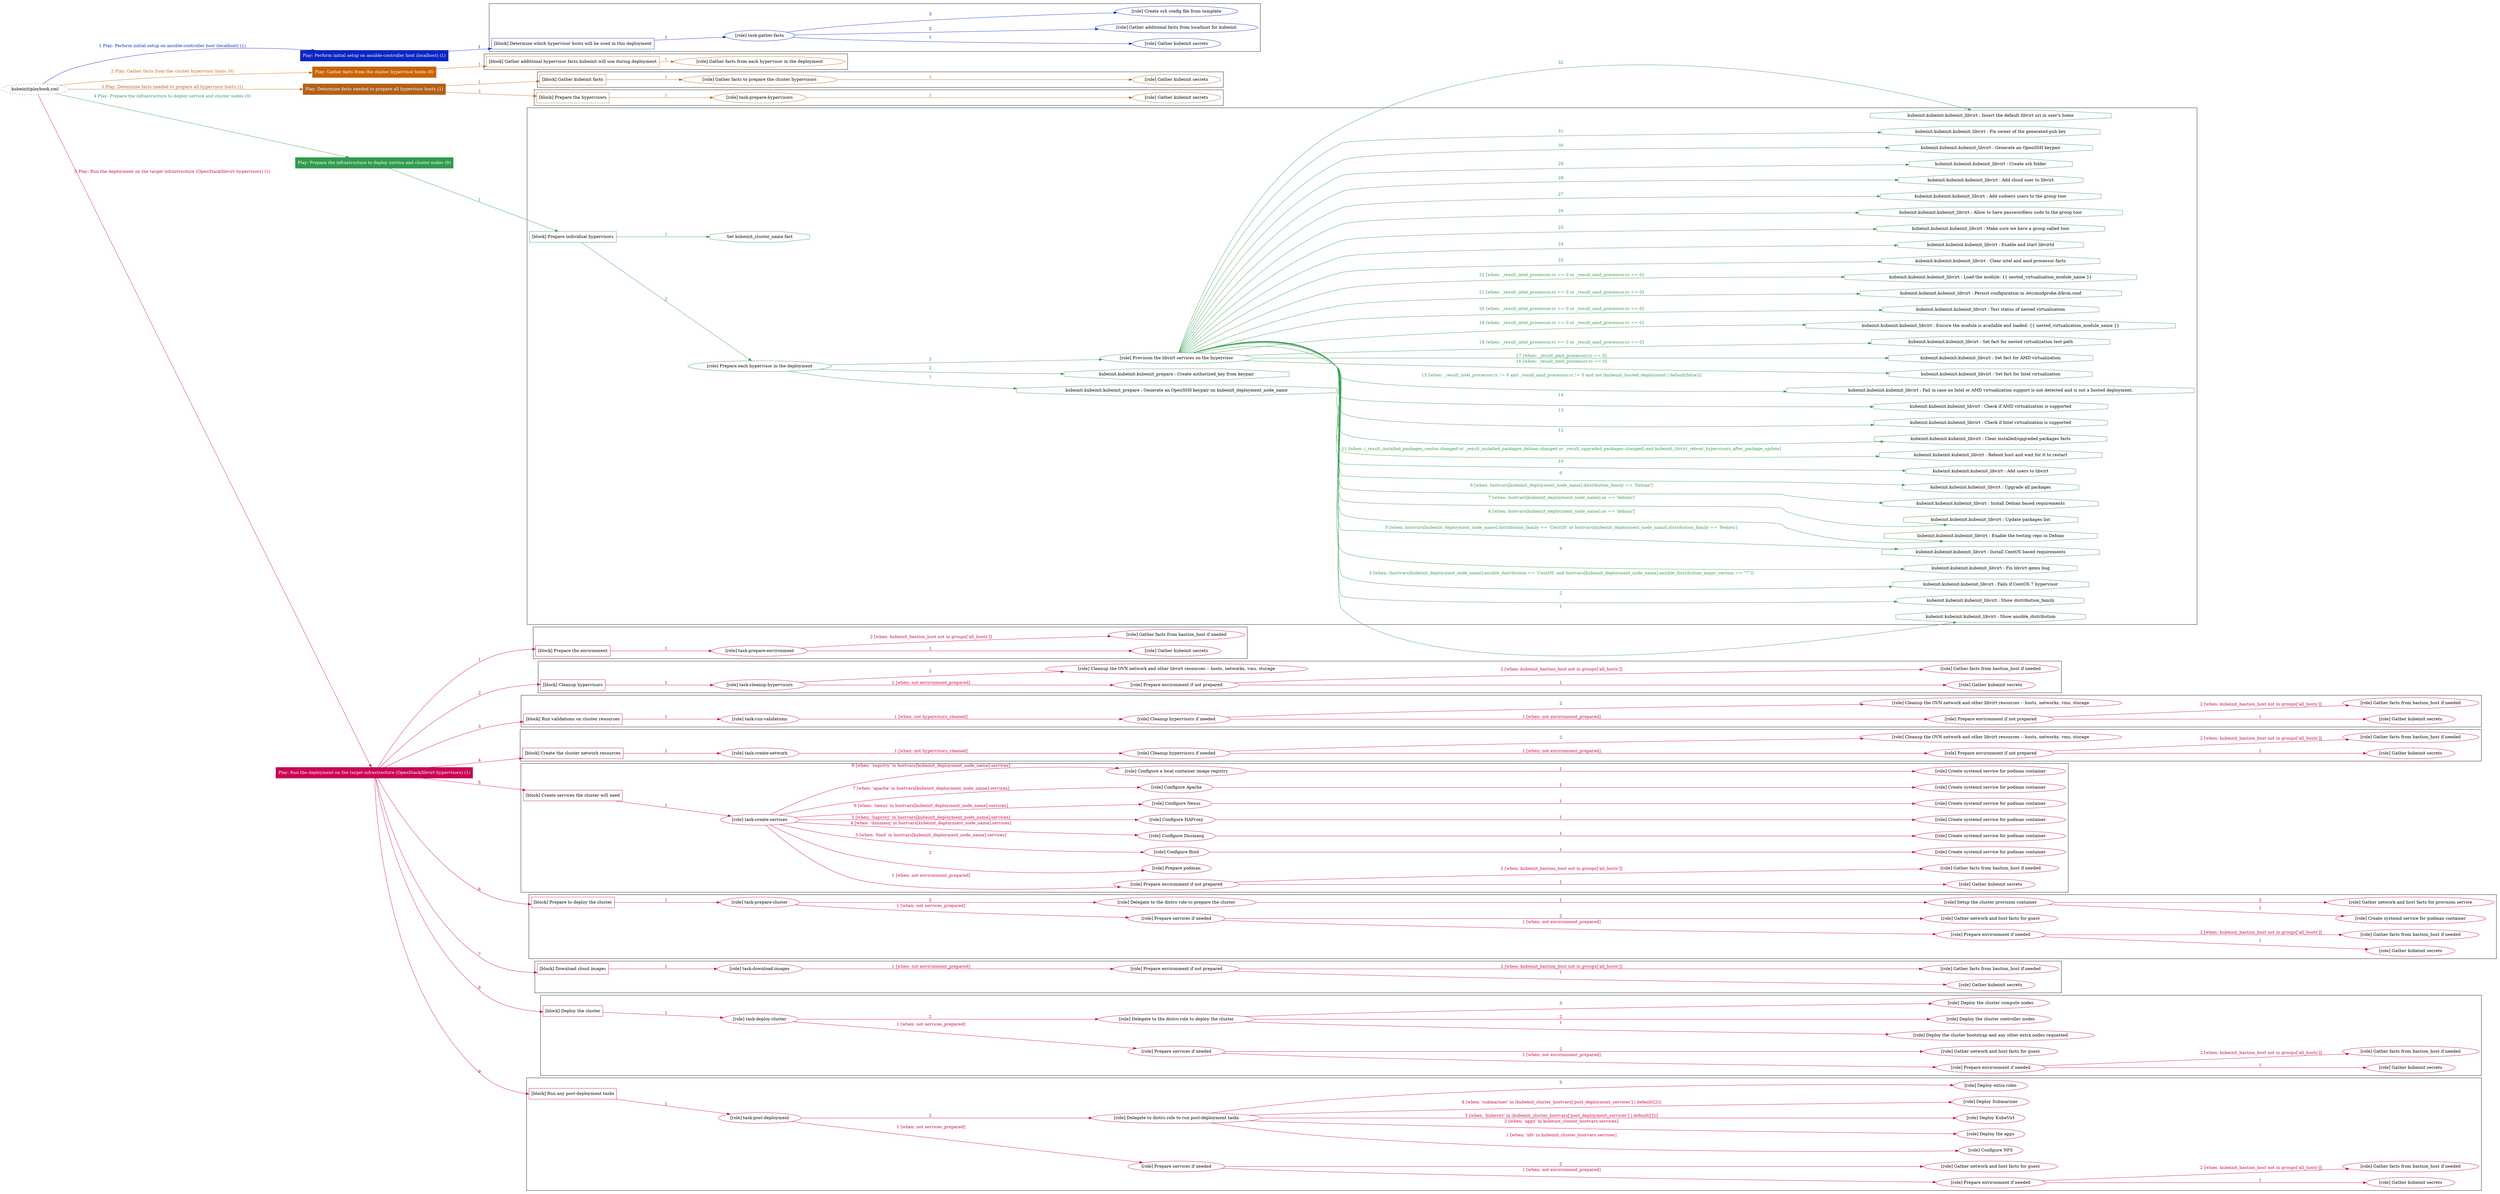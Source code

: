 digraph {
	graph [concentrate=true ordering=in rankdir=LR ratio=fill]
	edge [esep=5 sep=10]
	"kubeinit/playbook.yml" [URL="/home/runner/work/kubeinit/kubeinit/kubeinit/playbook.yml" id=playbook_a1cbc0ff style=dotted]
	"kubeinit/playbook.yml" -> play_d1a1fb1f [label="1 Play: Perform initial setup on ansible-controller host (localhost) (1)" color="#0925c3" fontcolor="#0925c3" id=edge_play_d1a1fb1f labeltooltip="1 Play: Perform initial setup on ansible-controller host (localhost) (1)" tooltip="1 Play: Perform initial setup on ansible-controller host (localhost) (1)"]
	subgraph "Play: Perform initial setup on ansible-controller host (localhost) (1)" {
		play_d1a1fb1f [label="Play: Perform initial setup on ansible-controller host (localhost) (1)" URL="/home/runner/work/kubeinit/kubeinit/kubeinit/playbook.yml" color="#0925c3" fontcolor="#ffffff" id=play_d1a1fb1f shape=box style=filled tooltip=localhost]
		play_d1a1fb1f -> block_d81973fe [label=1 color="#0925c3" fontcolor="#0925c3" id=edge_block_d81973fe labeltooltip=1 tooltip=1]
		subgraph cluster_block_d81973fe {
			block_d81973fe [label="[block] Determine which hypervisor hosts will be used in this deployment" URL="/home/runner/work/kubeinit/kubeinit/kubeinit/playbook.yml" color="#0925c3" id=block_d81973fe labeltooltip="Determine which hypervisor hosts will be used in this deployment" shape=box tooltip="Determine which hypervisor hosts will be used in this deployment"]
			block_d81973fe -> role_27b23b0a [label="1 " color="#0925c3" fontcolor="#0925c3" id=edge_role_27b23b0a labeltooltip="1 " tooltip="1 "]
			subgraph "task-gather-facts" {
				role_27b23b0a [label="[role] task-gather-facts" URL="/home/runner/work/kubeinit/kubeinit/kubeinit/playbook.yml" color="#0925c3" id=role_27b23b0a tooltip="task-gather-facts"]
				role_27b23b0a -> role_6f50106c [label="1 " color="#0925c3" fontcolor="#0925c3" id=edge_role_6f50106c labeltooltip="1 " tooltip="1 "]
				subgraph "Gather kubeinit secrets" {
					role_6f50106c [label="[role] Gather kubeinit secrets" URL="/home/runner/.ansible/collections/ansible_collections/kubeinit/kubeinit/roles/kubeinit_prepare/tasks/build_hypervisors_group.yml" color="#0925c3" id=role_6f50106c tooltip="Gather kubeinit secrets"]
				}
				role_27b23b0a -> role_5a0899cf [label="2 " color="#0925c3" fontcolor="#0925c3" id=edge_role_5a0899cf labeltooltip="2 " tooltip="2 "]
				subgraph "Gather additional facts from localhost for kubeinit" {
					role_5a0899cf [label="[role] Gather additional facts from localhost for kubeinit" URL="/home/runner/.ansible/collections/ansible_collections/kubeinit/kubeinit/roles/kubeinit_prepare/tasks/build_hypervisors_group.yml" color="#0925c3" id=role_5a0899cf tooltip="Gather additional facts from localhost for kubeinit"]
				}
				role_27b23b0a -> role_3761b1af [label="3 " color="#0925c3" fontcolor="#0925c3" id=edge_role_3761b1af labeltooltip="3 " tooltip="3 "]
				subgraph "Create ssh config file from template" {
					role_3761b1af [label="[role] Create ssh config file from template" URL="/home/runner/.ansible/collections/ansible_collections/kubeinit/kubeinit/roles/kubeinit_prepare/tasks/build_hypervisors_group.yml" color="#0925c3" id=role_3761b1af tooltip="Create ssh config file from template"]
				}
			}
		}
	}
	"kubeinit/playbook.yml" -> play_b384288a [label="2 Play: Gather facts from the cluster hypervisor hosts (0)" color="#c86404" fontcolor="#c86404" id=edge_play_b384288a labeltooltip="2 Play: Gather facts from the cluster hypervisor hosts (0)" tooltip="2 Play: Gather facts from the cluster hypervisor hosts (0)"]
	subgraph "Play: Gather facts from the cluster hypervisor hosts (0)" {
		play_b384288a [label="Play: Gather facts from the cluster hypervisor hosts (0)" URL="/home/runner/work/kubeinit/kubeinit/kubeinit/playbook.yml" color="#c86404" fontcolor="#ffffff" id=play_b384288a shape=box style=filled tooltip="Play: Gather facts from the cluster hypervisor hosts (0)"]
		play_b384288a -> block_5595e93e [label=1 color="#c86404" fontcolor="#c86404" id=edge_block_5595e93e labeltooltip=1 tooltip=1]
		subgraph cluster_block_5595e93e {
			block_5595e93e [label="[block] Gather additional hypervisor facts kubeinit will use during deployment" URL="/home/runner/work/kubeinit/kubeinit/kubeinit/playbook.yml" color="#c86404" id=block_5595e93e labeltooltip="Gather additional hypervisor facts kubeinit will use during deployment" shape=box tooltip="Gather additional hypervisor facts kubeinit will use during deployment"]
			block_5595e93e -> role_18bace70 [label="1 " color="#c86404" fontcolor="#c86404" id=edge_role_18bace70 labeltooltip="1 " tooltip="1 "]
			subgraph "Gather facts from each hypervisor in the deployment" {
				role_18bace70 [label="[role] Gather facts from each hypervisor in the deployment" URL="/home/runner/work/kubeinit/kubeinit/kubeinit/playbook.yml" color="#c86404" id=role_18bace70 tooltip="Gather facts from each hypervisor in the deployment"]
			}
		}
	}
	"kubeinit/playbook.yml" -> play_8db95a0d [label="3 Play: Determine facts needed to prepare all hypervisor hosts (1)" color="#b36119" fontcolor="#b36119" id=edge_play_8db95a0d labeltooltip="3 Play: Determine facts needed to prepare all hypervisor hosts (1)" tooltip="3 Play: Determine facts needed to prepare all hypervisor hosts (1)"]
	subgraph "Play: Determine facts needed to prepare all hypervisor hosts (1)" {
		play_8db95a0d [label="Play: Determine facts needed to prepare all hypervisor hosts (1)" URL="/home/runner/work/kubeinit/kubeinit/kubeinit/playbook.yml" color="#b36119" fontcolor="#ffffff" id=play_8db95a0d shape=box style=filled tooltip=localhost]
		play_8db95a0d -> block_2c246bcf [label=1 color="#b36119" fontcolor="#b36119" id=edge_block_2c246bcf labeltooltip=1 tooltip=1]
		subgraph cluster_block_2c246bcf {
			block_2c246bcf [label="[block] Gather kubeinit facts" URL="/home/runner/work/kubeinit/kubeinit/kubeinit/playbook.yml" color="#b36119" id=block_2c246bcf labeltooltip="Gather kubeinit facts" shape=box tooltip="Gather kubeinit facts"]
			block_2c246bcf -> role_9b630938 [label="1 " color="#b36119" fontcolor="#b36119" id=edge_role_9b630938 labeltooltip="1 " tooltip="1 "]
			subgraph "Gather facts to prepare the cluster hypervisors" {
				role_9b630938 [label="[role] Gather facts to prepare the cluster hypervisors" URL="/home/runner/work/kubeinit/kubeinit/kubeinit/playbook.yml" color="#b36119" id=role_9b630938 tooltip="Gather facts to prepare the cluster hypervisors"]
				role_9b630938 -> role_06aa4602 [label="1 " color="#b36119" fontcolor="#b36119" id=edge_role_06aa4602 labeltooltip="1 " tooltip="1 "]
				subgraph "Gather kubeinit secrets" {
					role_06aa4602 [label="[role] Gather kubeinit secrets" URL="/home/runner/.ansible/collections/ansible_collections/kubeinit/kubeinit/roles/kubeinit_prepare/tasks/gather_kubeinit_facts.yml" color="#b36119" id=role_06aa4602 tooltip="Gather kubeinit secrets"]
				}
			}
		}
		play_8db95a0d -> block_3a90f127 [label=2 color="#b36119" fontcolor="#b36119" id=edge_block_3a90f127 labeltooltip=2 tooltip=2]
		subgraph cluster_block_3a90f127 {
			block_3a90f127 [label="[block] Prepare the hypervisors" URL="/home/runner/work/kubeinit/kubeinit/kubeinit/playbook.yml" color="#b36119" id=block_3a90f127 labeltooltip="Prepare the hypervisors" shape=box tooltip="Prepare the hypervisors"]
			block_3a90f127 -> role_cbca0a54 [label="1 " color="#b36119" fontcolor="#b36119" id=edge_role_cbca0a54 labeltooltip="1 " tooltip="1 "]
			subgraph "task-prepare-hypervisors" {
				role_cbca0a54 [label="[role] task-prepare-hypervisors" URL="/home/runner/work/kubeinit/kubeinit/kubeinit/playbook.yml" color="#b36119" id=role_cbca0a54 tooltip="task-prepare-hypervisors"]
				role_cbca0a54 -> role_51a31c13 [label="1 " color="#b36119" fontcolor="#b36119" id=edge_role_51a31c13 labeltooltip="1 " tooltip="1 "]
				subgraph "Gather kubeinit secrets" {
					role_51a31c13 [label="[role] Gather kubeinit secrets" URL="/home/runner/.ansible/collections/ansible_collections/kubeinit/kubeinit/roles/kubeinit_prepare/tasks/gather_kubeinit_facts.yml" color="#b36119" id=role_51a31c13 tooltip="Gather kubeinit secrets"]
				}
			}
		}
	}
	"kubeinit/playbook.yml" -> play_6234c0d4 [label="4 Play: Prepare the infrastructure to deploy service and cluster nodes (0)" color="#319b4e" fontcolor="#319b4e" id=edge_play_6234c0d4 labeltooltip="4 Play: Prepare the infrastructure to deploy service and cluster nodes (0)" tooltip="4 Play: Prepare the infrastructure to deploy service and cluster nodes (0)"]
	subgraph "Play: Prepare the infrastructure to deploy service and cluster nodes (0)" {
		play_6234c0d4 [label="Play: Prepare the infrastructure to deploy service and cluster nodes (0)" URL="/home/runner/work/kubeinit/kubeinit/kubeinit/playbook.yml" color="#319b4e" fontcolor="#ffffff" id=play_6234c0d4 shape=box style=filled tooltip="Play: Prepare the infrastructure to deploy service and cluster nodes (0)"]
		play_6234c0d4 -> block_fdc499e1 [label=1 color="#319b4e" fontcolor="#319b4e" id=edge_block_fdc499e1 labeltooltip=1 tooltip=1]
		subgraph cluster_block_fdc499e1 {
			block_fdc499e1 [label="[block] Prepare individual hypervisors" URL="/home/runner/work/kubeinit/kubeinit/kubeinit/playbook.yml" color="#319b4e" id=block_fdc499e1 labeltooltip="Prepare individual hypervisors" shape=box tooltip="Prepare individual hypervisors"]
			block_fdc499e1 -> role_bbe24414 [label="2 " color="#319b4e" fontcolor="#319b4e" id=edge_role_bbe24414 labeltooltip="2 " tooltip="2 "]
			subgraph "Prepare each hypervisor in the deployment" {
				role_bbe24414 [label="[role] Prepare each hypervisor in the deployment" URL="/home/runner/work/kubeinit/kubeinit/kubeinit/playbook.yml" color="#319b4e" id=role_bbe24414 tooltip="Prepare each hypervisor in the deployment"]
				task_0aa522fb [label="kubeinit.kubeinit.kubeinit_prepare : Generate an OpenSSH keypair on kubeinit_deployment_node_name" URL="/home/runner/.ansible/collections/ansible_collections/kubeinit/kubeinit/roles/kubeinit_prepare/tasks/prepare_hypervisor.yml" color="#319b4e" id=task_0aa522fb shape=octagon tooltip="kubeinit.kubeinit.kubeinit_prepare : Generate an OpenSSH keypair on kubeinit_deployment_node_name"]
				role_bbe24414 -> task_0aa522fb [label="1 " color="#319b4e" fontcolor="#319b4e" id=edge_task_0aa522fb labeltooltip="1 " tooltip="1 "]
				task_4a359899 [label="kubeinit.kubeinit.kubeinit_prepare : Create authorized_key from keypair" URL="/home/runner/.ansible/collections/ansible_collections/kubeinit/kubeinit/roles/kubeinit_prepare/tasks/prepare_hypervisor.yml" color="#319b4e" id=task_4a359899 shape=octagon tooltip="kubeinit.kubeinit.kubeinit_prepare : Create authorized_key from keypair"]
				role_bbe24414 -> task_4a359899 [label="2 " color="#319b4e" fontcolor="#319b4e" id=edge_task_4a359899 labeltooltip="2 " tooltip="2 "]
				role_bbe24414 -> role_5d7f2bd5 [label="3 " color="#319b4e" fontcolor="#319b4e" id=edge_role_5d7f2bd5 labeltooltip="3 " tooltip="3 "]
				subgraph "Provision the libvirt services on the hypervisor" {
					role_5d7f2bd5 [label="[role] Provision the libvirt services on the hypervisor" URL="/home/runner/.ansible/collections/ansible_collections/kubeinit/kubeinit/roles/kubeinit_prepare/tasks/prepare_hypervisor.yml" color="#319b4e" id=role_5d7f2bd5 tooltip="Provision the libvirt services on the hypervisor"]
					task_f8f0b9f1 [label="kubeinit.kubeinit.kubeinit_libvirt : Show ansible_distribution" URL="/home/runner/.ansible/collections/ansible_collections/kubeinit/kubeinit/roles/kubeinit_libvirt/tasks/main.yml" color="#319b4e" id=task_f8f0b9f1 shape=octagon tooltip="kubeinit.kubeinit.kubeinit_libvirt : Show ansible_distribution"]
					role_5d7f2bd5 -> task_f8f0b9f1 [label="1 " color="#319b4e" fontcolor="#319b4e" id=edge_task_f8f0b9f1 labeltooltip="1 " tooltip="1 "]
					task_fe86bc13 [label="kubeinit.kubeinit.kubeinit_libvirt : Show distribution_family" URL="/home/runner/.ansible/collections/ansible_collections/kubeinit/kubeinit/roles/kubeinit_libvirt/tasks/main.yml" color="#319b4e" id=task_fe86bc13 shape=octagon tooltip="kubeinit.kubeinit.kubeinit_libvirt : Show distribution_family"]
					role_5d7f2bd5 -> task_fe86bc13 [label="2 " color="#319b4e" fontcolor="#319b4e" id=edge_task_fe86bc13 labeltooltip="2 " tooltip="2 "]
					task_cad3badc [label="kubeinit.kubeinit.kubeinit_libvirt : Fails if CentOS 7 hypervisor" URL="/home/runner/.ansible/collections/ansible_collections/kubeinit/kubeinit/roles/kubeinit_libvirt/tasks/main.yml" color="#319b4e" id=task_cad3badc shape=octagon tooltip="kubeinit.kubeinit.kubeinit_libvirt : Fails if CentOS 7 hypervisor"]
					role_5d7f2bd5 -> task_cad3badc [label="3 [when: (hostvars[kubeinit_deployment_node_name].ansible_distribution == 'CentOS' and hostvars[kubeinit_deployment_node_name].ansible_distribution_major_version == \"7\")]" color="#319b4e" fontcolor="#319b4e" id=edge_task_cad3badc labeltooltip="3 [when: (hostvars[kubeinit_deployment_node_name].ansible_distribution == 'CentOS' and hostvars[kubeinit_deployment_node_name].ansible_distribution_major_version == \"7\")]" tooltip="3 [when: (hostvars[kubeinit_deployment_node_name].ansible_distribution == 'CentOS' and hostvars[kubeinit_deployment_node_name].ansible_distribution_major_version == \"7\")]"]
					task_f65c9374 [label="kubeinit.kubeinit.kubeinit_libvirt : Fix libvirt qemu bug" URL="/home/runner/.ansible/collections/ansible_collections/kubeinit/kubeinit/roles/kubeinit_libvirt/tasks/main.yml" color="#319b4e" id=task_f65c9374 shape=octagon tooltip="kubeinit.kubeinit.kubeinit_libvirt : Fix libvirt qemu bug"]
					role_5d7f2bd5 -> task_f65c9374 [label="4 " color="#319b4e" fontcolor="#319b4e" id=edge_task_f65c9374 labeltooltip="4 " tooltip="4 "]
					task_c692a33f [label="kubeinit.kubeinit.kubeinit_libvirt : Install CentOS based requirements" URL="/home/runner/.ansible/collections/ansible_collections/kubeinit/kubeinit/roles/kubeinit_libvirt/tasks/main.yml" color="#319b4e" id=task_c692a33f shape=octagon tooltip="kubeinit.kubeinit.kubeinit_libvirt : Install CentOS based requirements"]
					role_5d7f2bd5 -> task_c692a33f [label="5 [when: hostvars[kubeinit_deployment_node_name].distribution_family == 'CentOS' or hostvars[kubeinit_deployment_node_name].distribution_family == 'Fedora']" color="#319b4e" fontcolor="#319b4e" id=edge_task_c692a33f labeltooltip="5 [when: hostvars[kubeinit_deployment_node_name].distribution_family == 'CentOS' or hostvars[kubeinit_deployment_node_name].distribution_family == 'Fedora']" tooltip="5 [when: hostvars[kubeinit_deployment_node_name].distribution_family == 'CentOS' or hostvars[kubeinit_deployment_node_name].distribution_family == 'Fedora']"]
					task_1473a3f6 [label="kubeinit.kubeinit.kubeinit_libvirt : Enable the testing repo in Debian" URL="/home/runner/.ansible/collections/ansible_collections/kubeinit/kubeinit/roles/kubeinit_libvirt/tasks/main.yml" color="#319b4e" id=task_1473a3f6 shape=octagon tooltip="kubeinit.kubeinit.kubeinit_libvirt : Enable the testing repo in Debian"]
					role_5d7f2bd5 -> task_1473a3f6 [label="6 [when: hostvars[kubeinit_deployment_node_name].os == 'debian']" color="#319b4e" fontcolor="#319b4e" id=edge_task_1473a3f6 labeltooltip="6 [when: hostvars[kubeinit_deployment_node_name].os == 'debian']" tooltip="6 [when: hostvars[kubeinit_deployment_node_name].os == 'debian']"]
					task_db949e88 [label="kubeinit.kubeinit.kubeinit_libvirt : Update packages list" URL="/home/runner/.ansible/collections/ansible_collections/kubeinit/kubeinit/roles/kubeinit_libvirt/tasks/main.yml" color="#319b4e" id=task_db949e88 shape=octagon tooltip="kubeinit.kubeinit.kubeinit_libvirt : Update packages list"]
					role_5d7f2bd5 -> task_db949e88 [label="7 [when: hostvars[kubeinit_deployment_node_name].os == 'debian']" color="#319b4e" fontcolor="#319b4e" id=edge_task_db949e88 labeltooltip="7 [when: hostvars[kubeinit_deployment_node_name].os == 'debian']" tooltip="7 [when: hostvars[kubeinit_deployment_node_name].os == 'debian']"]
					task_cb47ff97 [label="kubeinit.kubeinit.kubeinit_libvirt : Install Debian based requirements" URL="/home/runner/.ansible/collections/ansible_collections/kubeinit/kubeinit/roles/kubeinit_libvirt/tasks/main.yml" color="#319b4e" id=task_cb47ff97 shape=octagon tooltip="kubeinit.kubeinit.kubeinit_libvirt : Install Debian based requirements"]
					role_5d7f2bd5 -> task_cb47ff97 [label="8 [when: hostvars[kubeinit_deployment_node_name].distribution_family == 'Debian']" color="#319b4e" fontcolor="#319b4e" id=edge_task_cb47ff97 labeltooltip="8 [when: hostvars[kubeinit_deployment_node_name].distribution_family == 'Debian']" tooltip="8 [when: hostvars[kubeinit_deployment_node_name].distribution_family == 'Debian']"]
					task_9938dddf [label="kubeinit.kubeinit.kubeinit_libvirt : Upgrade all packages" URL="/home/runner/.ansible/collections/ansible_collections/kubeinit/kubeinit/roles/kubeinit_libvirt/tasks/main.yml" color="#319b4e" id=task_9938dddf shape=octagon tooltip="kubeinit.kubeinit.kubeinit_libvirt : Upgrade all packages"]
					role_5d7f2bd5 -> task_9938dddf [label="9 " color="#319b4e" fontcolor="#319b4e" id=edge_task_9938dddf labeltooltip="9 " tooltip="9 "]
					task_080d4882 [label="kubeinit.kubeinit.kubeinit_libvirt : Add users to libvirt" URL="/home/runner/.ansible/collections/ansible_collections/kubeinit/kubeinit/roles/kubeinit_libvirt/tasks/main.yml" color="#319b4e" id=task_080d4882 shape=octagon tooltip="kubeinit.kubeinit.kubeinit_libvirt : Add users to libvirt"]
					role_5d7f2bd5 -> task_080d4882 [label="10 " color="#319b4e" fontcolor="#319b4e" id=edge_task_080d4882 labeltooltip="10 " tooltip="10 "]
					task_e23df350 [label="kubeinit.kubeinit.kubeinit_libvirt : Reboot host and wait for it to restart" URL="/home/runner/.ansible/collections/ansible_collections/kubeinit/kubeinit/roles/kubeinit_libvirt/tasks/main.yml" color="#319b4e" id=task_e23df350 shape=octagon tooltip="kubeinit.kubeinit.kubeinit_libvirt : Reboot host and wait for it to restart"]
					role_5d7f2bd5 -> task_e23df350 [label="11 [when: (_result_installed_packages_centos.changed or _result_installed_packages_debian.changed or _result_upgraded_packages.changed) and kubeinit_libvirt_reboot_hypervisors_after_package_update]" color="#319b4e" fontcolor="#319b4e" id=edge_task_e23df350 labeltooltip="11 [when: (_result_installed_packages_centos.changed or _result_installed_packages_debian.changed or _result_upgraded_packages.changed) and kubeinit_libvirt_reboot_hypervisors_after_package_update]" tooltip="11 [when: (_result_installed_packages_centos.changed or _result_installed_packages_debian.changed or _result_upgraded_packages.changed) and kubeinit_libvirt_reboot_hypervisors_after_package_update]"]
					task_9a375ea3 [label="kubeinit.kubeinit.kubeinit_libvirt : Clear installed/upgraded packages facts" URL="/home/runner/.ansible/collections/ansible_collections/kubeinit/kubeinit/roles/kubeinit_libvirt/tasks/main.yml" color="#319b4e" id=task_9a375ea3 shape=octagon tooltip="kubeinit.kubeinit.kubeinit_libvirt : Clear installed/upgraded packages facts"]
					role_5d7f2bd5 -> task_9a375ea3 [label="12 " color="#319b4e" fontcolor="#319b4e" id=edge_task_9a375ea3 labeltooltip="12 " tooltip="12 "]
					task_75b753d4 [label="kubeinit.kubeinit.kubeinit_libvirt : Check if Intel virtualization is supported" URL="/home/runner/.ansible/collections/ansible_collections/kubeinit/kubeinit/roles/kubeinit_libvirt/tasks/main.yml" color="#319b4e" id=task_75b753d4 shape=octagon tooltip="kubeinit.kubeinit.kubeinit_libvirt : Check if Intel virtualization is supported"]
					role_5d7f2bd5 -> task_75b753d4 [label="13 " color="#319b4e" fontcolor="#319b4e" id=edge_task_75b753d4 labeltooltip="13 " tooltip="13 "]
					task_e02efe15 [label="kubeinit.kubeinit.kubeinit_libvirt : Check if AMD virtualization is supported" URL="/home/runner/.ansible/collections/ansible_collections/kubeinit/kubeinit/roles/kubeinit_libvirt/tasks/main.yml" color="#319b4e" id=task_e02efe15 shape=octagon tooltip="kubeinit.kubeinit.kubeinit_libvirt : Check if AMD virtualization is supported"]
					role_5d7f2bd5 -> task_e02efe15 [label="14 " color="#319b4e" fontcolor="#319b4e" id=edge_task_e02efe15 labeltooltip="14 " tooltip="14 "]
					task_f0ca7a56 [label="kubeinit.kubeinit.kubeinit_libvirt : Fail in case no Intel or AMD virtualization support is not detected and is not a hosted deployment." URL="/home/runner/.ansible/collections/ansible_collections/kubeinit/kubeinit/roles/kubeinit_libvirt/tasks/main.yml" color="#319b4e" id=task_f0ca7a56 shape=octagon tooltip="kubeinit.kubeinit.kubeinit_libvirt : Fail in case no Intel or AMD virtualization support is not detected and is not a hosted deployment."]
					role_5d7f2bd5 -> task_f0ca7a56 [label="15 [when: _result_intel_processor.rc != 0 and _result_amd_processor.rc != 0 and not (kubeinit_hosted_deployment | default(false))]" color="#319b4e" fontcolor="#319b4e" id=edge_task_f0ca7a56 labeltooltip="15 [when: _result_intel_processor.rc != 0 and _result_amd_processor.rc != 0 and not (kubeinit_hosted_deployment | default(false))]" tooltip="15 [when: _result_intel_processor.rc != 0 and _result_amd_processor.rc != 0 and not (kubeinit_hosted_deployment | default(false))]"]
					task_ef62197c [label="kubeinit.kubeinit.kubeinit_libvirt : Set fact for Intel virtualization" URL="/home/runner/.ansible/collections/ansible_collections/kubeinit/kubeinit/roles/kubeinit_libvirt/tasks/main.yml" color="#319b4e" id=task_ef62197c shape=octagon tooltip="kubeinit.kubeinit.kubeinit_libvirt : Set fact for Intel virtualization"]
					role_5d7f2bd5 -> task_ef62197c [label="16 [when: _result_intel_processor.rc == 0]" color="#319b4e" fontcolor="#319b4e" id=edge_task_ef62197c labeltooltip="16 [when: _result_intel_processor.rc == 0]" tooltip="16 [when: _result_intel_processor.rc == 0]"]
					task_fdccc49c [label="kubeinit.kubeinit.kubeinit_libvirt : Set fact for AMD virtualization" URL="/home/runner/.ansible/collections/ansible_collections/kubeinit/kubeinit/roles/kubeinit_libvirt/tasks/main.yml" color="#319b4e" id=task_fdccc49c shape=octagon tooltip="kubeinit.kubeinit.kubeinit_libvirt : Set fact for AMD virtualization"]
					role_5d7f2bd5 -> task_fdccc49c [label="17 [when: _result_amd_processor.rc == 0]" color="#319b4e" fontcolor="#319b4e" id=edge_task_fdccc49c labeltooltip="17 [when: _result_amd_processor.rc == 0]" tooltip="17 [when: _result_amd_processor.rc == 0]"]
					task_5ec3c5a7 [label="kubeinit.kubeinit.kubeinit_libvirt : Set fact for nested virtualization test path" URL="/home/runner/.ansible/collections/ansible_collections/kubeinit/kubeinit/roles/kubeinit_libvirt/tasks/main.yml" color="#319b4e" id=task_5ec3c5a7 shape=octagon tooltip="kubeinit.kubeinit.kubeinit_libvirt : Set fact for nested virtualization test path"]
					role_5d7f2bd5 -> task_5ec3c5a7 [label="18 [when: _result_intel_processor.rc == 0 or _result_amd_processor.rc == 0]" color="#319b4e" fontcolor="#319b4e" id=edge_task_5ec3c5a7 labeltooltip="18 [when: _result_intel_processor.rc == 0 or _result_amd_processor.rc == 0]" tooltip="18 [when: _result_intel_processor.rc == 0 or _result_amd_processor.rc == 0]"]
					task_cb39656f [label="kubeinit.kubeinit.kubeinit_libvirt : Ensure the module is available and loaded: {{ nested_virtualization_module_name }}" URL="/home/runner/.ansible/collections/ansible_collections/kubeinit/kubeinit/roles/kubeinit_libvirt/tasks/main.yml" color="#319b4e" id=task_cb39656f shape=octagon tooltip="kubeinit.kubeinit.kubeinit_libvirt : Ensure the module is available and loaded: {{ nested_virtualization_module_name }}"]
					role_5d7f2bd5 -> task_cb39656f [label="19 [when: _result_intel_processor.rc == 0 or _result_amd_processor.rc == 0]" color="#319b4e" fontcolor="#319b4e" id=edge_task_cb39656f labeltooltip="19 [when: _result_intel_processor.rc == 0 or _result_amd_processor.rc == 0]" tooltip="19 [when: _result_intel_processor.rc == 0 or _result_amd_processor.rc == 0]"]
					task_4f0268ea [label="kubeinit.kubeinit.kubeinit_libvirt : Test status of nested virtualization" URL="/home/runner/.ansible/collections/ansible_collections/kubeinit/kubeinit/roles/kubeinit_libvirt/tasks/main.yml" color="#319b4e" id=task_4f0268ea shape=octagon tooltip="kubeinit.kubeinit.kubeinit_libvirt : Test status of nested virtualization"]
					role_5d7f2bd5 -> task_4f0268ea [label="20 [when: _result_intel_processor.rc == 0 or _result_amd_processor.rc == 0]" color="#319b4e" fontcolor="#319b4e" id=edge_task_4f0268ea labeltooltip="20 [when: _result_intel_processor.rc == 0 or _result_amd_processor.rc == 0]" tooltip="20 [when: _result_intel_processor.rc == 0 or _result_amd_processor.rc == 0]"]
					task_e5f9e29a [label="kubeinit.kubeinit.kubeinit_libvirt : Persist configuration in /etc/modprobe.d/kvm.conf" URL="/home/runner/.ansible/collections/ansible_collections/kubeinit/kubeinit/roles/kubeinit_libvirt/tasks/main.yml" color="#319b4e" id=task_e5f9e29a shape=octagon tooltip="kubeinit.kubeinit.kubeinit_libvirt : Persist configuration in /etc/modprobe.d/kvm.conf"]
					role_5d7f2bd5 -> task_e5f9e29a [label="21 [when: _result_intel_processor.rc == 0 or _result_amd_processor.rc == 0]" color="#319b4e" fontcolor="#319b4e" id=edge_task_e5f9e29a labeltooltip="21 [when: _result_intel_processor.rc == 0 or _result_amd_processor.rc == 0]" tooltip="21 [when: _result_intel_processor.rc == 0 or _result_amd_processor.rc == 0]"]
					task_c3dac9a9 [label="kubeinit.kubeinit.kubeinit_libvirt : Load the module: {{ nested_virtualization_module_name }}" URL="/home/runner/.ansible/collections/ansible_collections/kubeinit/kubeinit/roles/kubeinit_libvirt/tasks/main.yml" color="#319b4e" id=task_c3dac9a9 shape=octagon tooltip="kubeinit.kubeinit.kubeinit_libvirt : Load the module: {{ nested_virtualization_module_name }}"]
					role_5d7f2bd5 -> task_c3dac9a9 [label="22 [when: _result_intel_processor.rc == 0 or _result_amd_processor.rc == 0]" color="#319b4e" fontcolor="#319b4e" id=edge_task_c3dac9a9 labeltooltip="22 [when: _result_intel_processor.rc == 0 or _result_amd_processor.rc == 0]" tooltip="22 [when: _result_intel_processor.rc == 0 or _result_amd_processor.rc == 0]"]
					task_a6e8635a [label="kubeinit.kubeinit.kubeinit_libvirt : Clear intel and amd processor facts" URL="/home/runner/.ansible/collections/ansible_collections/kubeinit/kubeinit/roles/kubeinit_libvirt/tasks/main.yml" color="#319b4e" id=task_a6e8635a shape=octagon tooltip="kubeinit.kubeinit.kubeinit_libvirt : Clear intel and amd processor facts"]
					role_5d7f2bd5 -> task_a6e8635a [label="23 " color="#319b4e" fontcolor="#319b4e" id=edge_task_a6e8635a labeltooltip="23 " tooltip="23 "]
					task_43e7b1c3 [label="kubeinit.kubeinit.kubeinit_libvirt : Enable and start libvirtd" URL="/home/runner/.ansible/collections/ansible_collections/kubeinit/kubeinit/roles/kubeinit_libvirt/tasks/main.yml" color="#319b4e" id=task_43e7b1c3 shape=octagon tooltip="kubeinit.kubeinit.kubeinit_libvirt : Enable and start libvirtd"]
					role_5d7f2bd5 -> task_43e7b1c3 [label="24 " color="#319b4e" fontcolor="#319b4e" id=edge_task_43e7b1c3 labeltooltip="24 " tooltip="24 "]
					task_d374df98 [label="kubeinit.kubeinit.kubeinit_libvirt : Make sure we have a group called toor" URL="/home/runner/.ansible/collections/ansible_collections/kubeinit/kubeinit/roles/kubeinit_libvirt/tasks/60_create_cloud_user.yml" color="#319b4e" id=task_d374df98 shape=octagon tooltip="kubeinit.kubeinit.kubeinit_libvirt : Make sure we have a group called toor"]
					role_5d7f2bd5 -> task_d374df98 [label="25 " color="#319b4e" fontcolor="#319b4e" id=edge_task_d374df98 labeltooltip="25 " tooltip="25 "]
					task_05c5d5bb [label="kubeinit.kubeinit.kubeinit_libvirt : Allow to have passwordless sudo to the group toor" URL="/home/runner/.ansible/collections/ansible_collections/kubeinit/kubeinit/roles/kubeinit_libvirt/tasks/60_create_cloud_user.yml" color="#319b4e" id=task_05c5d5bb shape=octagon tooltip="kubeinit.kubeinit.kubeinit_libvirt : Allow to have passwordless sudo to the group toor"]
					role_5d7f2bd5 -> task_05c5d5bb [label="26 " color="#319b4e" fontcolor="#319b4e" id=edge_task_05c5d5bb labeltooltip="26 " tooltip="26 "]
					task_fc1cdaca [label="kubeinit.kubeinit.kubeinit_libvirt : Add sudoers users to the group toor" URL="/home/runner/.ansible/collections/ansible_collections/kubeinit/kubeinit/roles/kubeinit_libvirt/tasks/60_create_cloud_user.yml" color="#319b4e" id=task_fc1cdaca shape=octagon tooltip="kubeinit.kubeinit.kubeinit_libvirt : Add sudoers users to the group toor"]
					role_5d7f2bd5 -> task_fc1cdaca [label="27 " color="#319b4e" fontcolor="#319b4e" id=edge_task_fc1cdaca labeltooltip="27 " tooltip="27 "]
					task_9f438454 [label="kubeinit.kubeinit.kubeinit_libvirt : Add cloud user to libvirt" URL="/home/runner/.ansible/collections/ansible_collections/kubeinit/kubeinit/roles/kubeinit_libvirt/tasks/60_create_cloud_user.yml" color="#319b4e" id=task_9f438454 shape=octagon tooltip="kubeinit.kubeinit.kubeinit_libvirt : Add cloud user to libvirt"]
					role_5d7f2bd5 -> task_9f438454 [label="28 " color="#319b4e" fontcolor="#319b4e" id=edge_task_9f438454 labeltooltip="28 " tooltip="28 "]
					task_cf662366 [label="kubeinit.kubeinit.kubeinit_libvirt : Create ssh folder" URL="/home/runner/.ansible/collections/ansible_collections/kubeinit/kubeinit/roles/kubeinit_libvirt/tasks/60_create_cloud_user.yml" color="#319b4e" id=task_cf662366 shape=octagon tooltip="kubeinit.kubeinit.kubeinit_libvirt : Create ssh folder"]
					role_5d7f2bd5 -> task_cf662366 [label="29 " color="#319b4e" fontcolor="#319b4e" id=edge_task_cf662366 labeltooltip="29 " tooltip="29 "]
					task_ec4ad804 [label="kubeinit.kubeinit.kubeinit_libvirt : Generate an OpenSSH keypair" URL="/home/runner/.ansible/collections/ansible_collections/kubeinit/kubeinit/roles/kubeinit_libvirt/tasks/60_create_cloud_user.yml" color="#319b4e" id=task_ec4ad804 shape=octagon tooltip="kubeinit.kubeinit.kubeinit_libvirt : Generate an OpenSSH keypair"]
					role_5d7f2bd5 -> task_ec4ad804 [label="30 " color="#319b4e" fontcolor="#319b4e" id=edge_task_ec4ad804 labeltooltip="30 " tooltip="30 "]
					task_9b73968d [label="kubeinit.kubeinit.kubeinit_libvirt : Fix owner of the generated pub key" URL="/home/runner/.ansible/collections/ansible_collections/kubeinit/kubeinit/roles/kubeinit_libvirt/tasks/60_create_cloud_user.yml" color="#319b4e" id=task_9b73968d shape=octagon tooltip="kubeinit.kubeinit.kubeinit_libvirt : Fix owner of the generated pub key"]
					role_5d7f2bd5 -> task_9b73968d [label="31 " color="#319b4e" fontcolor="#319b4e" id=edge_task_9b73968d labeltooltip="31 " tooltip="31 "]
					task_8264fb09 [label="kubeinit.kubeinit.kubeinit_libvirt : Insert the default libvirt uri in user's home" URL="/home/runner/.ansible/collections/ansible_collections/kubeinit/kubeinit/roles/kubeinit_libvirt/tasks/60_create_cloud_user.yml" color="#319b4e" id=task_8264fb09 shape=octagon tooltip="kubeinit.kubeinit.kubeinit_libvirt : Insert the default libvirt uri in user's home"]
					role_5d7f2bd5 -> task_8264fb09 [label="32 " color="#319b4e" fontcolor="#319b4e" id=edge_task_8264fb09 labeltooltip="32 " tooltip="32 "]
				}
			}
			task_1542d93a [label="Set kubeinit_cluster_name fact" URL="/home/runner/work/kubeinit/kubeinit/kubeinit/playbook.yml" color="#319b4e" id=task_1542d93a shape=octagon tooltip="Set kubeinit_cluster_name fact"]
			block_fdc499e1 -> task_1542d93a [label="1 " color="#319b4e" fontcolor="#319b4e" id=edge_task_1542d93a labeltooltip="1 " tooltip="1 "]
		}
	}
	"kubeinit/playbook.yml" -> play_fe4fd81c [label="5 Play: Run the deployment on the target infrastructure (OpenStack/libvirt hypervisors) (1)" color="#c90353" fontcolor="#c90353" id=edge_play_fe4fd81c labeltooltip="5 Play: Run the deployment on the target infrastructure (OpenStack/libvirt hypervisors) (1)" tooltip="5 Play: Run the deployment on the target infrastructure (OpenStack/libvirt hypervisors) (1)"]
	subgraph "Play: Run the deployment on the target infrastructure (OpenStack/libvirt hypervisors) (1)" {
		play_fe4fd81c [label="Play: Run the deployment on the target infrastructure (OpenStack/libvirt hypervisors) (1)" URL="/home/runner/work/kubeinit/kubeinit/kubeinit/playbook.yml" color="#c90353" fontcolor="#ffffff" id=play_fe4fd81c shape=box style=filled tooltip=localhost]
		play_fe4fd81c -> block_e5dad997 [label=1 color="#c90353" fontcolor="#c90353" id=edge_block_e5dad997 labeltooltip=1 tooltip=1]
		subgraph cluster_block_e5dad997 {
			block_e5dad997 [label="[block] Prepare the environment" URL="/home/runner/work/kubeinit/kubeinit/kubeinit/playbook.yml" color="#c90353" id=block_e5dad997 labeltooltip="Prepare the environment" shape=box tooltip="Prepare the environment"]
			block_e5dad997 -> role_d732b838 [label="1 " color="#c90353" fontcolor="#c90353" id=edge_role_d732b838 labeltooltip="1 " tooltip="1 "]
			subgraph "task-prepare-environment" {
				role_d732b838 [label="[role] task-prepare-environment" URL="/home/runner/work/kubeinit/kubeinit/kubeinit/playbook.yml" color="#c90353" id=role_d732b838 tooltip="task-prepare-environment"]
				role_d732b838 -> role_d69b5ef2 [label="1 " color="#c90353" fontcolor="#c90353" id=edge_role_d69b5ef2 labeltooltip="1 " tooltip="1 "]
				subgraph "Gather kubeinit secrets" {
					role_d69b5ef2 [label="[role] Gather kubeinit secrets" URL="/home/runner/.ansible/collections/ansible_collections/kubeinit/kubeinit/roles/kubeinit_prepare/tasks/gather_kubeinit_facts.yml" color="#c90353" id=role_d69b5ef2 tooltip="Gather kubeinit secrets"]
				}
				role_d732b838 -> role_3c91f905 [label="2 [when: kubeinit_bastion_host not in groups['all_hosts']]" color="#c90353" fontcolor="#c90353" id=edge_role_3c91f905 labeltooltip="2 [when: kubeinit_bastion_host not in groups['all_hosts']]" tooltip="2 [when: kubeinit_bastion_host not in groups['all_hosts']]"]
				subgraph "Gather facts from bastion_host if needed" {
					role_3c91f905 [label="[role] Gather facts from bastion_host if needed" URL="/home/runner/.ansible/collections/ansible_collections/kubeinit/kubeinit/roles/kubeinit_prepare/tasks/main.yml" color="#c90353" id=role_3c91f905 tooltip="Gather facts from bastion_host if needed"]
				}
			}
		}
		play_fe4fd81c -> block_5bb6f8c2 [label=2 color="#c90353" fontcolor="#c90353" id=edge_block_5bb6f8c2 labeltooltip=2 tooltip=2]
		subgraph cluster_block_5bb6f8c2 {
			block_5bb6f8c2 [label="[block] Cleanup hypervisors" URL="/home/runner/work/kubeinit/kubeinit/kubeinit/playbook.yml" color="#c90353" id=block_5bb6f8c2 labeltooltip="Cleanup hypervisors" shape=box tooltip="Cleanup hypervisors"]
			block_5bb6f8c2 -> role_b725e06e [label="1 " color="#c90353" fontcolor="#c90353" id=edge_role_b725e06e labeltooltip="1 " tooltip="1 "]
			subgraph "task-cleanup-hypervisors" {
				role_b725e06e [label="[role] task-cleanup-hypervisors" URL="/home/runner/work/kubeinit/kubeinit/kubeinit/playbook.yml" color="#c90353" id=role_b725e06e tooltip="task-cleanup-hypervisors"]
				role_b725e06e -> role_fb487f7c [label="1 [when: not environment_prepared]" color="#c90353" fontcolor="#c90353" id=edge_role_fb487f7c labeltooltip="1 [when: not environment_prepared]" tooltip="1 [when: not environment_prepared]"]
				subgraph "Prepare environment if not prepared" {
					role_fb487f7c [label="[role] Prepare environment if not prepared" URL="/home/runner/.ansible/collections/ansible_collections/kubeinit/kubeinit/roles/kubeinit_libvirt/tasks/cleanup_hypervisors.yml" color="#c90353" id=role_fb487f7c tooltip="Prepare environment if not prepared"]
					role_fb487f7c -> role_cd463107 [label="1 " color="#c90353" fontcolor="#c90353" id=edge_role_cd463107 labeltooltip="1 " tooltip="1 "]
					subgraph "Gather kubeinit secrets" {
						role_cd463107 [label="[role] Gather kubeinit secrets" URL="/home/runner/.ansible/collections/ansible_collections/kubeinit/kubeinit/roles/kubeinit_prepare/tasks/gather_kubeinit_facts.yml" color="#c90353" id=role_cd463107 tooltip="Gather kubeinit secrets"]
					}
					role_fb487f7c -> role_93450d45 [label="2 [when: kubeinit_bastion_host not in groups['all_hosts']]" color="#c90353" fontcolor="#c90353" id=edge_role_93450d45 labeltooltip="2 [when: kubeinit_bastion_host not in groups['all_hosts']]" tooltip="2 [when: kubeinit_bastion_host not in groups['all_hosts']]"]
					subgraph "Gather facts from bastion_host if needed" {
						role_93450d45 [label="[role] Gather facts from bastion_host if needed" URL="/home/runner/.ansible/collections/ansible_collections/kubeinit/kubeinit/roles/kubeinit_prepare/tasks/main.yml" color="#c90353" id=role_93450d45 tooltip="Gather facts from bastion_host if needed"]
					}
				}
				role_b725e06e -> role_0571224e [label="2 " color="#c90353" fontcolor="#c90353" id=edge_role_0571224e labeltooltip="2 " tooltip="2 "]
				subgraph "Cleanup the OVN network and other libvirt resources -- hosts, networks, vms, storage" {
					role_0571224e [label="[role] Cleanup the OVN network and other libvirt resources -- hosts, networks, vms, storage" URL="/home/runner/.ansible/collections/ansible_collections/kubeinit/kubeinit/roles/kubeinit_libvirt/tasks/cleanup_hypervisors.yml" color="#c90353" id=role_0571224e tooltip="Cleanup the OVN network and other libvirt resources -- hosts, networks, vms, storage"]
				}
			}
		}
		play_fe4fd81c -> block_c7a8536f [label=3 color="#c90353" fontcolor="#c90353" id=edge_block_c7a8536f labeltooltip=3 tooltip=3]
		subgraph cluster_block_c7a8536f {
			block_c7a8536f [label="[block] Run validations on cluster resources" URL="/home/runner/work/kubeinit/kubeinit/kubeinit/playbook.yml" color="#c90353" id=block_c7a8536f labeltooltip="Run validations on cluster resources" shape=box tooltip="Run validations on cluster resources"]
			block_c7a8536f -> role_7c245fc5 [label="1 " color="#c90353" fontcolor="#c90353" id=edge_role_7c245fc5 labeltooltip="1 " tooltip="1 "]
			subgraph "task-run-validations" {
				role_7c245fc5 [label="[role] task-run-validations" URL="/home/runner/work/kubeinit/kubeinit/kubeinit/playbook.yml" color="#c90353" id=role_7c245fc5 tooltip="task-run-validations"]
				role_7c245fc5 -> role_34b3ce68 [label="1 [when: not hypervisors_cleaned]" color="#c90353" fontcolor="#c90353" id=edge_role_34b3ce68 labeltooltip="1 [when: not hypervisors_cleaned]" tooltip="1 [when: not hypervisors_cleaned]"]
				subgraph "Cleanup hypervisors if needed" {
					role_34b3ce68 [label="[role] Cleanup hypervisors if needed" URL="/home/runner/.ansible/collections/ansible_collections/kubeinit/kubeinit/roles/kubeinit_validations/tasks/main.yml" color="#c90353" id=role_34b3ce68 tooltip="Cleanup hypervisors if needed"]
					role_34b3ce68 -> role_76bc393c [label="1 [when: not environment_prepared]" color="#c90353" fontcolor="#c90353" id=edge_role_76bc393c labeltooltip="1 [when: not environment_prepared]" tooltip="1 [when: not environment_prepared]"]
					subgraph "Prepare environment if not prepared" {
						role_76bc393c [label="[role] Prepare environment if not prepared" URL="/home/runner/.ansible/collections/ansible_collections/kubeinit/kubeinit/roles/kubeinit_libvirt/tasks/cleanup_hypervisors.yml" color="#c90353" id=role_76bc393c tooltip="Prepare environment if not prepared"]
						role_76bc393c -> role_847308ba [label="1 " color="#c90353" fontcolor="#c90353" id=edge_role_847308ba labeltooltip="1 " tooltip="1 "]
						subgraph "Gather kubeinit secrets" {
							role_847308ba [label="[role] Gather kubeinit secrets" URL="/home/runner/.ansible/collections/ansible_collections/kubeinit/kubeinit/roles/kubeinit_prepare/tasks/gather_kubeinit_facts.yml" color="#c90353" id=role_847308ba tooltip="Gather kubeinit secrets"]
						}
						role_76bc393c -> role_aa5e97b8 [label="2 [when: kubeinit_bastion_host not in groups['all_hosts']]" color="#c90353" fontcolor="#c90353" id=edge_role_aa5e97b8 labeltooltip="2 [when: kubeinit_bastion_host not in groups['all_hosts']]" tooltip="2 [when: kubeinit_bastion_host not in groups['all_hosts']]"]
						subgraph "Gather facts from bastion_host if needed" {
							role_aa5e97b8 [label="[role] Gather facts from bastion_host if needed" URL="/home/runner/.ansible/collections/ansible_collections/kubeinit/kubeinit/roles/kubeinit_prepare/tasks/main.yml" color="#c90353" id=role_aa5e97b8 tooltip="Gather facts from bastion_host if needed"]
						}
					}
					role_34b3ce68 -> role_4a2a0c80 [label="2 " color="#c90353" fontcolor="#c90353" id=edge_role_4a2a0c80 labeltooltip="2 " tooltip="2 "]
					subgraph "Cleanup the OVN network and other libvirt resources -- hosts, networks, vms, storage" {
						role_4a2a0c80 [label="[role] Cleanup the OVN network and other libvirt resources -- hosts, networks, vms, storage" URL="/home/runner/.ansible/collections/ansible_collections/kubeinit/kubeinit/roles/kubeinit_libvirt/tasks/cleanup_hypervisors.yml" color="#c90353" id=role_4a2a0c80 tooltip="Cleanup the OVN network and other libvirt resources -- hosts, networks, vms, storage"]
					}
				}
			}
		}
		play_fe4fd81c -> block_a3d30532 [label=4 color="#c90353" fontcolor="#c90353" id=edge_block_a3d30532 labeltooltip=4 tooltip=4]
		subgraph cluster_block_a3d30532 {
			block_a3d30532 [label="[block] Create the cluster network resources" URL="/home/runner/work/kubeinit/kubeinit/kubeinit/playbook.yml" color="#c90353" id=block_a3d30532 labeltooltip="Create the cluster network resources" shape=box tooltip="Create the cluster network resources"]
			block_a3d30532 -> role_1f1dc390 [label="1 " color="#c90353" fontcolor="#c90353" id=edge_role_1f1dc390 labeltooltip="1 " tooltip="1 "]
			subgraph "task-create-network" {
				role_1f1dc390 [label="[role] task-create-network" URL="/home/runner/work/kubeinit/kubeinit/kubeinit/playbook.yml" color="#c90353" id=role_1f1dc390 tooltip="task-create-network"]
				role_1f1dc390 -> role_45744c38 [label="1 [when: not hypervisors_cleaned]" color="#c90353" fontcolor="#c90353" id=edge_role_45744c38 labeltooltip="1 [when: not hypervisors_cleaned]" tooltip="1 [when: not hypervisors_cleaned]"]
				subgraph "Cleanup hypervisors if needed" {
					role_45744c38 [label="[role] Cleanup hypervisors if needed" URL="/home/runner/.ansible/collections/ansible_collections/kubeinit/kubeinit/roles/kubeinit_libvirt/tasks/create_network.yml" color="#c90353" id=role_45744c38 tooltip="Cleanup hypervisors if needed"]
					role_45744c38 -> role_a1d5de95 [label="1 [when: not environment_prepared]" color="#c90353" fontcolor="#c90353" id=edge_role_a1d5de95 labeltooltip="1 [when: not environment_prepared]" tooltip="1 [when: not environment_prepared]"]
					subgraph "Prepare environment if not prepared" {
						role_a1d5de95 [label="[role] Prepare environment if not prepared" URL="/home/runner/.ansible/collections/ansible_collections/kubeinit/kubeinit/roles/kubeinit_libvirt/tasks/cleanup_hypervisors.yml" color="#c90353" id=role_a1d5de95 tooltip="Prepare environment if not prepared"]
						role_a1d5de95 -> role_f02599c9 [label="1 " color="#c90353" fontcolor="#c90353" id=edge_role_f02599c9 labeltooltip="1 " tooltip="1 "]
						subgraph "Gather kubeinit secrets" {
							role_f02599c9 [label="[role] Gather kubeinit secrets" URL="/home/runner/.ansible/collections/ansible_collections/kubeinit/kubeinit/roles/kubeinit_prepare/tasks/gather_kubeinit_facts.yml" color="#c90353" id=role_f02599c9 tooltip="Gather kubeinit secrets"]
						}
						role_a1d5de95 -> role_7f5e6801 [label="2 [when: kubeinit_bastion_host not in groups['all_hosts']]" color="#c90353" fontcolor="#c90353" id=edge_role_7f5e6801 labeltooltip="2 [when: kubeinit_bastion_host not in groups['all_hosts']]" tooltip="2 [when: kubeinit_bastion_host not in groups['all_hosts']]"]
						subgraph "Gather facts from bastion_host if needed" {
							role_7f5e6801 [label="[role] Gather facts from bastion_host if needed" URL="/home/runner/.ansible/collections/ansible_collections/kubeinit/kubeinit/roles/kubeinit_prepare/tasks/main.yml" color="#c90353" id=role_7f5e6801 tooltip="Gather facts from bastion_host if needed"]
						}
					}
					role_45744c38 -> role_18bc327c [label="2 " color="#c90353" fontcolor="#c90353" id=edge_role_18bc327c labeltooltip="2 " tooltip="2 "]
					subgraph "Cleanup the OVN network and other libvirt resources -- hosts, networks, vms, storage" {
						role_18bc327c [label="[role] Cleanup the OVN network and other libvirt resources -- hosts, networks, vms, storage" URL="/home/runner/.ansible/collections/ansible_collections/kubeinit/kubeinit/roles/kubeinit_libvirt/tasks/cleanup_hypervisors.yml" color="#c90353" id=role_18bc327c tooltip="Cleanup the OVN network and other libvirt resources -- hosts, networks, vms, storage"]
					}
				}
			}
		}
		play_fe4fd81c -> block_5426d6e2 [label=5 color="#c90353" fontcolor="#c90353" id=edge_block_5426d6e2 labeltooltip=5 tooltip=5]
		subgraph cluster_block_5426d6e2 {
			block_5426d6e2 [label="[block] Create services the cluster will need" URL="/home/runner/work/kubeinit/kubeinit/kubeinit/playbook.yml" color="#c90353" id=block_5426d6e2 labeltooltip="Create services the cluster will need" shape=box tooltip="Create services the cluster will need"]
			block_5426d6e2 -> role_3935cfdc [label="1 " color="#c90353" fontcolor="#c90353" id=edge_role_3935cfdc labeltooltip="1 " tooltip="1 "]
			subgraph "task-create-services" {
				role_3935cfdc [label="[role] task-create-services" URL="/home/runner/work/kubeinit/kubeinit/kubeinit/playbook.yml" color="#c90353" id=role_3935cfdc tooltip="task-create-services"]
				role_3935cfdc -> role_e348b5eb [label="1 [when: not environment_prepared]" color="#c90353" fontcolor="#c90353" id=edge_role_e348b5eb labeltooltip="1 [when: not environment_prepared]" tooltip="1 [when: not environment_prepared]"]
				subgraph "Prepare environment if not prepared" {
					role_e348b5eb [label="[role] Prepare environment if not prepared" URL="/home/runner/.ansible/collections/ansible_collections/kubeinit/kubeinit/roles/kubeinit_services/tasks/main.yml" color="#c90353" id=role_e348b5eb tooltip="Prepare environment if not prepared"]
					role_e348b5eb -> role_004cbddd [label="1 " color="#c90353" fontcolor="#c90353" id=edge_role_004cbddd labeltooltip="1 " tooltip="1 "]
					subgraph "Gather kubeinit secrets" {
						role_004cbddd [label="[role] Gather kubeinit secrets" URL="/home/runner/.ansible/collections/ansible_collections/kubeinit/kubeinit/roles/kubeinit_prepare/tasks/gather_kubeinit_facts.yml" color="#c90353" id=role_004cbddd tooltip="Gather kubeinit secrets"]
					}
					role_e348b5eb -> role_b3c46a00 [label="2 [when: kubeinit_bastion_host not in groups['all_hosts']]" color="#c90353" fontcolor="#c90353" id=edge_role_b3c46a00 labeltooltip="2 [when: kubeinit_bastion_host not in groups['all_hosts']]" tooltip="2 [when: kubeinit_bastion_host not in groups['all_hosts']]"]
					subgraph "Gather facts from bastion_host if needed" {
						role_b3c46a00 [label="[role] Gather facts from bastion_host if needed" URL="/home/runner/.ansible/collections/ansible_collections/kubeinit/kubeinit/roles/kubeinit_prepare/tasks/main.yml" color="#c90353" id=role_b3c46a00 tooltip="Gather facts from bastion_host if needed"]
					}
				}
				role_3935cfdc -> role_58731175 [label="2 " color="#c90353" fontcolor="#c90353" id=edge_role_58731175 labeltooltip="2 " tooltip="2 "]
				subgraph "Prepare podman" {
					role_58731175 [label="[role] Prepare podman" URL="/home/runner/.ansible/collections/ansible_collections/kubeinit/kubeinit/roles/kubeinit_services/tasks/00_create_service_pod.yml" color="#c90353" id=role_58731175 tooltip="Prepare podman"]
				}
				role_3935cfdc -> role_7f257908 [label="3 [when: 'bind' in hostvars[kubeinit_deployment_node_name].services]" color="#c90353" fontcolor="#c90353" id=edge_role_7f257908 labeltooltip="3 [when: 'bind' in hostvars[kubeinit_deployment_node_name].services]" tooltip="3 [when: 'bind' in hostvars[kubeinit_deployment_node_name].services]"]
				subgraph "Configure Bind" {
					role_7f257908 [label="[role] Configure Bind" URL="/home/runner/.ansible/collections/ansible_collections/kubeinit/kubeinit/roles/kubeinit_services/tasks/start_services_containers.yml" color="#c90353" id=role_7f257908 tooltip="Configure Bind"]
					role_7f257908 -> role_32cc3066 [label="1 " color="#c90353" fontcolor="#c90353" id=edge_role_32cc3066 labeltooltip="1 " tooltip="1 "]
					subgraph "Create systemd service for podman container" {
						role_32cc3066 [label="[role] Create systemd service for podman container" URL="/home/runner/.ansible/collections/ansible_collections/kubeinit/kubeinit/roles/kubeinit_bind/tasks/main.yml" color="#c90353" id=role_32cc3066 tooltip="Create systemd service for podman container"]
					}
				}
				role_3935cfdc -> role_186aeb53 [label="4 [when: 'dnsmasq' in hostvars[kubeinit_deployment_node_name].services]" color="#c90353" fontcolor="#c90353" id=edge_role_186aeb53 labeltooltip="4 [when: 'dnsmasq' in hostvars[kubeinit_deployment_node_name].services]" tooltip="4 [when: 'dnsmasq' in hostvars[kubeinit_deployment_node_name].services]"]
				subgraph "Configure Dnsmasq" {
					role_186aeb53 [label="[role] Configure Dnsmasq" URL="/home/runner/.ansible/collections/ansible_collections/kubeinit/kubeinit/roles/kubeinit_services/tasks/start_services_containers.yml" color="#c90353" id=role_186aeb53 tooltip="Configure Dnsmasq"]
					role_186aeb53 -> role_73eb0451 [label="1 " color="#c90353" fontcolor="#c90353" id=edge_role_73eb0451 labeltooltip="1 " tooltip="1 "]
					subgraph "Create systemd service for podman container" {
						role_73eb0451 [label="[role] Create systemd service for podman container" URL="/home/runner/.ansible/collections/ansible_collections/kubeinit/kubeinit/roles/kubeinit_dnsmasq/tasks/main.yml" color="#c90353" id=role_73eb0451 tooltip="Create systemd service for podman container"]
					}
				}
				role_3935cfdc -> role_ae4a9125 [label="5 [when: 'haproxy' in hostvars[kubeinit_deployment_node_name].services]" color="#c90353" fontcolor="#c90353" id=edge_role_ae4a9125 labeltooltip="5 [when: 'haproxy' in hostvars[kubeinit_deployment_node_name].services]" tooltip="5 [when: 'haproxy' in hostvars[kubeinit_deployment_node_name].services]"]
				subgraph "Configure HAProxy" {
					role_ae4a9125 [label="[role] Configure HAProxy" URL="/home/runner/.ansible/collections/ansible_collections/kubeinit/kubeinit/roles/kubeinit_services/tasks/start_services_containers.yml" color="#c90353" id=role_ae4a9125 tooltip="Configure HAProxy"]
					role_ae4a9125 -> role_c842ae4a [label="1 " color="#c90353" fontcolor="#c90353" id=edge_role_c842ae4a labeltooltip="1 " tooltip="1 "]
					subgraph "Create systemd service for podman container" {
						role_c842ae4a [label="[role] Create systemd service for podman container" URL="/home/runner/.ansible/collections/ansible_collections/kubeinit/kubeinit/roles/kubeinit_haproxy/tasks/main.yml" color="#c90353" id=role_c842ae4a tooltip="Create systemd service for podman container"]
					}
				}
				role_3935cfdc -> role_81634bf2 [label="6 [when: 'nexus' in hostvars[kubeinit_deployment_node_name].services]" color="#c90353" fontcolor="#c90353" id=edge_role_81634bf2 labeltooltip="6 [when: 'nexus' in hostvars[kubeinit_deployment_node_name].services]" tooltip="6 [when: 'nexus' in hostvars[kubeinit_deployment_node_name].services]"]
				subgraph "Configure Nexus" {
					role_81634bf2 [label="[role] Configure Nexus" URL="/home/runner/.ansible/collections/ansible_collections/kubeinit/kubeinit/roles/kubeinit_services/tasks/start_services_containers.yml" color="#c90353" id=role_81634bf2 tooltip="Configure Nexus"]
					role_81634bf2 -> role_521f3dca [label="1 " color="#c90353" fontcolor="#c90353" id=edge_role_521f3dca labeltooltip="1 " tooltip="1 "]
					subgraph "Create systemd service for podman container" {
						role_521f3dca [label="[role] Create systemd service for podman container" URL="/home/runner/.ansible/collections/ansible_collections/kubeinit/kubeinit/roles/kubeinit_nexus/tasks/main.yml" color="#c90353" id=role_521f3dca tooltip="Create systemd service for podman container"]
					}
				}
				role_3935cfdc -> role_9e8c6362 [label="7 [when: 'apache' in hostvars[kubeinit_deployment_node_name].services]" color="#c90353" fontcolor="#c90353" id=edge_role_9e8c6362 labeltooltip="7 [when: 'apache' in hostvars[kubeinit_deployment_node_name].services]" tooltip="7 [when: 'apache' in hostvars[kubeinit_deployment_node_name].services]"]
				subgraph "Configure Apache" {
					role_9e8c6362 [label="[role] Configure Apache" URL="/home/runner/.ansible/collections/ansible_collections/kubeinit/kubeinit/roles/kubeinit_services/tasks/start_services_containers.yml" color="#c90353" id=role_9e8c6362 tooltip="Configure Apache"]
					role_9e8c6362 -> role_14ef245d [label="1 " color="#c90353" fontcolor="#c90353" id=edge_role_14ef245d labeltooltip="1 " tooltip="1 "]
					subgraph "Create systemd service for podman container" {
						role_14ef245d [label="[role] Create systemd service for podman container" URL="/home/runner/.ansible/collections/ansible_collections/kubeinit/kubeinit/roles/kubeinit_apache/tasks/main.yml" color="#c90353" id=role_14ef245d tooltip="Create systemd service for podman container"]
					}
				}
				role_3935cfdc -> role_17350b62 [label="8 [when: 'registry' in hostvars[kubeinit_deployment_node_name].services]" color="#c90353" fontcolor="#c90353" id=edge_role_17350b62 labeltooltip="8 [when: 'registry' in hostvars[kubeinit_deployment_node_name].services]" tooltip="8 [when: 'registry' in hostvars[kubeinit_deployment_node_name].services]"]
				subgraph "Configure a local container image registry" {
					role_17350b62 [label="[role] Configure a local container image registry" URL="/home/runner/.ansible/collections/ansible_collections/kubeinit/kubeinit/roles/kubeinit_services/tasks/start_services_containers.yml" color="#c90353" id=role_17350b62 tooltip="Configure a local container image registry"]
					role_17350b62 -> role_d6aa7e6c [label="1 " color="#c90353" fontcolor="#c90353" id=edge_role_d6aa7e6c labeltooltip="1 " tooltip="1 "]
					subgraph "Create systemd service for podman container" {
						role_d6aa7e6c [label="[role] Create systemd service for podman container" URL="/home/runner/.ansible/collections/ansible_collections/kubeinit/kubeinit/roles/kubeinit_registry/tasks/main.yml" color="#c90353" id=role_d6aa7e6c tooltip="Create systemd service for podman container"]
					}
				}
			}
		}
		play_fe4fd81c -> block_ea1a6e52 [label=6 color="#c90353" fontcolor="#c90353" id=edge_block_ea1a6e52 labeltooltip=6 tooltip=6]
		subgraph cluster_block_ea1a6e52 {
			block_ea1a6e52 [label="[block] Prepare to deploy the cluster" URL="/home/runner/work/kubeinit/kubeinit/kubeinit/playbook.yml" color="#c90353" id=block_ea1a6e52 labeltooltip="Prepare to deploy the cluster" shape=box tooltip="Prepare to deploy the cluster"]
			block_ea1a6e52 -> role_4cdb0fde [label="1 " color="#c90353" fontcolor="#c90353" id=edge_role_4cdb0fde labeltooltip="1 " tooltip="1 "]
			subgraph "task-prepare-cluster" {
				role_4cdb0fde [label="[role] task-prepare-cluster" URL="/home/runner/work/kubeinit/kubeinit/kubeinit/playbook.yml" color="#c90353" id=role_4cdb0fde tooltip="task-prepare-cluster"]
				role_4cdb0fde -> role_67ae9e35 [label="1 [when: not services_prepared]" color="#c90353" fontcolor="#c90353" id=edge_role_67ae9e35 labeltooltip="1 [when: not services_prepared]" tooltip="1 [when: not services_prepared]"]
				subgraph "Prepare services if needed" {
					role_67ae9e35 [label="[role] Prepare services if needed" URL="/home/runner/.ansible/collections/ansible_collections/kubeinit/kubeinit/roles/kubeinit_prepare/tasks/prepare_cluster.yml" color="#c90353" id=role_67ae9e35 tooltip="Prepare services if needed"]
					role_67ae9e35 -> role_555834ae [label="1 [when: not environment_prepared]" color="#c90353" fontcolor="#c90353" id=edge_role_555834ae labeltooltip="1 [when: not environment_prepared]" tooltip="1 [when: not environment_prepared]"]
					subgraph "Prepare environment if needed" {
						role_555834ae [label="[role] Prepare environment if needed" URL="/home/runner/.ansible/collections/ansible_collections/kubeinit/kubeinit/roles/kubeinit_services/tasks/prepare_services.yml" color="#c90353" id=role_555834ae tooltip="Prepare environment if needed"]
						role_555834ae -> role_05399b00 [label="1 " color="#c90353" fontcolor="#c90353" id=edge_role_05399b00 labeltooltip="1 " tooltip="1 "]
						subgraph "Gather kubeinit secrets" {
							role_05399b00 [label="[role] Gather kubeinit secrets" URL="/home/runner/.ansible/collections/ansible_collections/kubeinit/kubeinit/roles/kubeinit_prepare/tasks/gather_kubeinit_facts.yml" color="#c90353" id=role_05399b00 tooltip="Gather kubeinit secrets"]
						}
						role_555834ae -> role_ef3a3830 [label="2 [when: kubeinit_bastion_host not in groups['all_hosts']]" color="#c90353" fontcolor="#c90353" id=edge_role_ef3a3830 labeltooltip="2 [when: kubeinit_bastion_host not in groups['all_hosts']]" tooltip="2 [when: kubeinit_bastion_host not in groups['all_hosts']]"]
						subgraph "Gather facts from bastion_host if needed" {
							role_ef3a3830 [label="[role] Gather facts from bastion_host if needed" URL="/home/runner/.ansible/collections/ansible_collections/kubeinit/kubeinit/roles/kubeinit_prepare/tasks/main.yml" color="#c90353" id=role_ef3a3830 tooltip="Gather facts from bastion_host if needed"]
						}
					}
					role_67ae9e35 -> role_d54ebc23 [label="2 " color="#c90353" fontcolor="#c90353" id=edge_role_d54ebc23 labeltooltip="2 " tooltip="2 "]
					subgraph "Gather network and host facts for guest" {
						role_d54ebc23 [label="[role] Gather network and host facts for guest" URL="/home/runner/.ansible/collections/ansible_collections/kubeinit/kubeinit/roles/kubeinit_services/tasks/prepare_services.yml" color="#c90353" id=role_d54ebc23 tooltip="Gather network and host facts for guest"]
					}
				}
				role_4cdb0fde -> role_4ed7be73 [label="2 " color="#c90353" fontcolor="#c90353" id=edge_role_4ed7be73 labeltooltip="2 " tooltip="2 "]
				subgraph "Delegate to the distro role to prepare the cluster" {
					role_4ed7be73 [label="[role] Delegate to the distro role to prepare the cluster" URL="/home/runner/.ansible/collections/ansible_collections/kubeinit/kubeinit/roles/kubeinit_prepare/tasks/prepare_cluster.yml" color="#c90353" id=role_4ed7be73 tooltip="Delegate to the distro role to prepare the cluster"]
					role_4ed7be73 -> role_0bb77475 [label="1 " color="#c90353" fontcolor="#c90353" id=edge_role_0bb77475 labeltooltip="1 " tooltip="1 "]
					subgraph "Setup the cluster provision container" {
						role_0bb77475 [label="[role] Setup the cluster provision container" URL="/home/runner/.ansible/collections/ansible_collections/kubeinit/kubeinit/roles/kubeinit_openshift/tasks/prepare_cluster.yml" color="#c90353" id=role_0bb77475 tooltip="Setup the cluster provision container"]
						role_0bb77475 -> role_9ff797fb [label="1 " color="#c90353" fontcolor="#c90353" id=edge_role_9ff797fb labeltooltip="1 " tooltip="1 "]
						subgraph "Create systemd service for podman container" {
							role_9ff797fb [label="[role] Create systemd service for podman container" URL="/home/runner/.ansible/collections/ansible_collections/kubeinit/kubeinit/roles/kubeinit_services/tasks/create_provision_container.yml" color="#c90353" id=role_9ff797fb tooltip="Create systemd service for podman container"]
						}
						role_0bb77475 -> role_5a3be2ff [label="2 " color="#c90353" fontcolor="#c90353" id=edge_role_5a3be2ff labeltooltip="2 " tooltip="2 "]
						subgraph "Gather network and host facts for provision service" {
							role_5a3be2ff [label="[role] Gather network and host facts for provision service" URL="/home/runner/.ansible/collections/ansible_collections/kubeinit/kubeinit/roles/kubeinit_services/tasks/create_provision_container.yml" color="#c90353" id=role_5a3be2ff tooltip="Gather network and host facts for provision service"]
						}
					}
				}
			}
		}
		play_fe4fd81c -> block_0f0c025c [label=7 color="#c90353" fontcolor="#c90353" id=edge_block_0f0c025c labeltooltip=7 tooltip=7]
		subgraph cluster_block_0f0c025c {
			block_0f0c025c [label="[block] Download cloud images" URL="/home/runner/work/kubeinit/kubeinit/kubeinit/playbook.yml" color="#c90353" id=block_0f0c025c labeltooltip="Download cloud images" shape=box tooltip="Download cloud images"]
			block_0f0c025c -> role_b97c17ef [label="1 " color="#c90353" fontcolor="#c90353" id=edge_role_b97c17ef labeltooltip="1 " tooltip="1 "]
			subgraph "task-download-images" {
				role_b97c17ef [label="[role] task-download-images" URL="/home/runner/work/kubeinit/kubeinit/kubeinit/playbook.yml" color="#c90353" id=role_b97c17ef tooltip="task-download-images"]
				role_b97c17ef -> role_763aa2a3 [label="1 [when: not environment_prepared]" color="#c90353" fontcolor="#c90353" id=edge_role_763aa2a3 labeltooltip="1 [when: not environment_prepared]" tooltip="1 [when: not environment_prepared]"]
				subgraph "Prepare environment if not prepared" {
					role_763aa2a3 [label="[role] Prepare environment if not prepared" URL="/home/runner/.ansible/collections/ansible_collections/kubeinit/kubeinit/roles/kubeinit_libvirt/tasks/download_cloud_images.yml" color="#c90353" id=role_763aa2a3 tooltip="Prepare environment if not prepared"]
					role_763aa2a3 -> role_5f9127c8 [label="1 " color="#c90353" fontcolor="#c90353" id=edge_role_5f9127c8 labeltooltip="1 " tooltip="1 "]
					subgraph "Gather kubeinit secrets" {
						role_5f9127c8 [label="[role] Gather kubeinit secrets" URL="/home/runner/.ansible/collections/ansible_collections/kubeinit/kubeinit/roles/kubeinit_prepare/tasks/gather_kubeinit_facts.yml" color="#c90353" id=role_5f9127c8 tooltip="Gather kubeinit secrets"]
					}
					role_763aa2a3 -> role_e2f77e93 [label="2 [when: kubeinit_bastion_host not in groups['all_hosts']]" color="#c90353" fontcolor="#c90353" id=edge_role_e2f77e93 labeltooltip="2 [when: kubeinit_bastion_host not in groups['all_hosts']]" tooltip="2 [when: kubeinit_bastion_host not in groups['all_hosts']]"]
					subgraph "Gather facts from bastion_host if needed" {
						role_e2f77e93 [label="[role] Gather facts from bastion_host if needed" URL="/home/runner/.ansible/collections/ansible_collections/kubeinit/kubeinit/roles/kubeinit_prepare/tasks/main.yml" color="#c90353" id=role_e2f77e93 tooltip="Gather facts from bastion_host if needed"]
					}
				}
			}
		}
		play_fe4fd81c -> block_0a46ca5a [label=8 color="#c90353" fontcolor="#c90353" id=edge_block_0a46ca5a labeltooltip=8 tooltip=8]
		subgraph cluster_block_0a46ca5a {
			block_0a46ca5a [label="[block] Deploy the cluster" URL="/home/runner/work/kubeinit/kubeinit/kubeinit/playbook.yml" color="#c90353" id=block_0a46ca5a labeltooltip="Deploy the cluster" shape=box tooltip="Deploy the cluster"]
			block_0a46ca5a -> role_7b469bf1 [label="1 " color="#c90353" fontcolor="#c90353" id=edge_role_7b469bf1 labeltooltip="1 " tooltip="1 "]
			subgraph "task-deploy-cluster" {
				role_7b469bf1 [label="[role] task-deploy-cluster" URL="/home/runner/work/kubeinit/kubeinit/kubeinit/playbook.yml" color="#c90353" id=role_7b469bf1 tooltip="task-deploy-cluster"]
				role_7b469bf1 -> role_c952ca5f [label="1 [when: not services_prepared]" color="#c90353" fontcolor="#c90353" id=edge_role_c952ca5f labeltooltip="1 [when: not services_prepared]" tooltip="1 [when: not services_prepared]"]
				subgraph "Prepare services if needed" {
					role_c952ca5f [label="[role] Prepare services if needed" URL="/home/runner/.ansible/collections/ansible_collections/kubeinit/kubeinit/roles/kubeinit_prepare/tasks/deploy_cluster.yml" color="#c90353" id=role_c952ca5f tooltip="Prepare services if needed"]
					role_c952ca5f -> role_9e4d8111 [label="1 [when: not environment_prepared]" color="#c90353" fontcolor="#c90353" id=edge_role_9e4d8111 labeltooltip="1 [when: not environment_prepared]" tooltip="1 [when: not environment_prepared]"]
					subgraph "Prepare environment if needed" {
						role_9e4d8111 [label="[role] Prepare environment if needed" URL="/home/runner/.ansible/collections/ansible_collections/kubeinit/kubeinit/roles/kubeinit_services/tasks/prepare_services.yml" color="#c90353" id=role_9e4d8111 tooltip="Prepare environment if needed"]
						role_9e4d8111 -> role_8313fd80 [label="1 " color="#c90353" fontcolor="#c90353" id=edge_role_8313fd80 labeltooltip="1 " tooltip="1 "]
						subgraph "Gather kubeinit secrets" {
							role_8313fd80 [label="[role] Gather kubeinit secrets" URL="/home/runner/.ansible/collections/ansible_collections/kubeinit/kubeinit/roles/kubeinit_prepare/tasks/gather_kubeinit_facts.yml" color="#c90353" id=role_8313fd80 tooltip="Gather kubeinit secrets"]
						}
						role_9e4d8111 -> role_0f077847 [label="2 [when: kubeinit_bastion_host not in groups['all_hosts']]" color="#c90353" fontcolor="#c90353" id=edge_role_0f077847 labeltooltip="2 [when: kubeinit_bastion_host not in groups['all_hosts']]" tooltip="2 [when: kubeinit_bastion_host not in groups['all_hosts']]"]
						subgraph "Gather facts from bastion_host if needed" {
							role_0f077847 [label="[role] Gather facts from bastion_host if needed" URL="/home/runner/.ansible/collections/ansible_collections/kubeinit/kubeinit/roles/kubeinit_prepare/tasks/main.yml" color="#c90353" id=role_0f077847 tooltip="Gather facts from bastion_host if needed"]
						}
					}
					role_c952ca5f -> role_aa9356fd [label="2 " color="#c90353" fontcolor="#c90353" id=edge_role_aa9356fd labeltooltip="2 " tooltip="2 "]
					subgraph "Gather network and host facts for guest" {
						role_aa9356fd [label="[role] Gather network and host facts for guest" URL="/home/runner/.ansible/collections/ansible_collections/kubeinit/kubeinit/roles/kubeinit_services/tasks/prepare_services.yml" color="#c90353" id=role_aa9356fd tooltip="Gather network and host facts for guest"]
					}
				}
				role_7b469bf1 -> role_221a6f5d [label="2 " color="#c90353" fontcolor="#c90353" id=edge_role_221a6f5d labeltooltip="2 " tooltip="2 "]
				subgraph "Delegate to the distro role to deploy the cluster" {
					role_221a6f5d [label="[role] Delegate to the distro role to deploy the cluster" URL="/home/runner/.ansible/collections/ansible_collections/kubeinit/kubeinit/roles/kubeinit_prepare/tasks/deploy_cluster.yml" color="#c90353" id=role_221a6f5d tooltip="Delegate to the distro role to deploy the cluster"]
					role_221a6f5d -> role_84408beb [label="1 " color="#c90353" fontcolor="#c90353" id=edge_role_84408beb labeltooltip="1 " tooltip="1 "]
					subgraph "Deploy the cluster bootstrap and any other extra nodes requested" {
						role_84408beb [label="[role] Deploy the cluster bootstrap and any other extra nodes requested" URL="/home/runner/.ansible/collections/ansible_collections/kubeinit/kubeinit/roles/kubeinit_openshift/tasks/main.yml" color="#c90353" id=role_84408beb tooltip="Deploy the cluster bootstrap and any other extra nodes requested"]
					}
					role_221a6f5d -> role_72065a56 [label="2 " color="#c90353" fontcolor="#c90353" id=edge_role_72065a56 labeltooltip="2 " tooltip="2 "]
					subgraph "Deploy the cluster controller nodes" {
						role_72065a56 [label="[role] Deploy the cluster controller nodes" URL="/home/runner/.ansible/collections/ansible_collections/kubeinit/kubeinit/roles/kubeinit_openshift/tasks/main.yml" color="#c90353" id=role_72065a56 tooltip="Deploy the cluster controller nodes"]
					}
					role_221a6f5d -> role_a7814736 [label="3 " color="#c90353" fontcolor="#c90353" id=edge_role_a7814736 labeltooltip="3 " tooltip="3 "]
					subgraph "Deploy the cluster compute nodes" {
						role_a7814736 [label="[role] Deploy the cluster compute nodes" URL="/home/runner/.ansible/collections/ansible_collections/kubeinit/kubeinit/roles/kubeinit_openshift/tasks/main.yml" color="#c90353" id=role_a7814736 tooltip="Deploy the cluster compute nodes"]
					}
				}
			}
		}
		play_fe4fd81c -> block_dc6d2c47 [label=9 color="#c90353" fontcolor="#c90353" id=edge_block_dc6d2c47 labeltooltip=9 tooltip=9]
		subgraph cluster_block_dc6d2c47 {
			block_dc6d2c47 [label="[block] Run any post-deployment tasks" URL="/home/runner/work/kubeinit/kubeinit/kubeinit/playbook.yml" color="#c90353" id=block_dc6d2c47 labeltooltip="Run any post-deployment tasks" shape=box tooltip="Run any post-deployment tasks"]
			block_dc6d2c47 -> role_6d4dd46a [label="1 " color="#c90353" fontcolor="#c90353" id=edge_role_6d4dd46a labeltooltip="1 " tooltip="1 "]
			subgraph "task-post-deployment" {
				role_6d4dd46a [label="[role] task-post-deployment" URL="/home/runner/work/kubeinit/kubeinit/kubeinit/playbook.yml" color="#c90353" id=role_6d4dd46a tooltip="task-post-deployment"]
				role_6d4dd46a -> role_d2c0a598 [label="1 [when: not services_prepared]" color="#c90353" fontcolor="#c90353" id=edge_role_d2c0a598 labeltooltip="1 [when: not services_prepared]" tooltip="1 [when: not services_prepared]"]
				subgraph "Prepare services if needed" {
					role_d2c0a598 [label="[role] Prepare services if needed" URL="/home/runner/.ansible/collections/ansible_collections/kubeinit/kubeinit/roles/kubeinit_prepare/tasks/post_deployment.yml" color="#c90353" id=role_d2c0a598 tooltip="Prepare services if needed"]
					role_d2c0a598 -> role_df239ec1 [label="1 [when: not environment_prepared]" color="#c90353" fontcolor="#c90353" id=edge_role_df239ec1 labeltooltip="1 [when: not environment_prepared]" tooltip="1 [when: not environment_prepared]"]
					subgraph "Prepare environment if needed" {
						role_df239ec1 [label="[role] Prepare environment if needed" URL="/home/runner/.ansible/collections/ansible_collections/kubeinit/kubeinit/roles/kubeinit_services/tasks/prepare_services.yml" color="#c90353" id=role_df239ec1 tooltip="Prepare environment if needed"]
						role_df239ec1 -> role_eba6f6a6 [label="1 " color="#c90353" fontcolor="#c90353" id=edge_role_eba6f6a6 labeltooltip="1 " tooltip="1 "]
						subgraph "Gather kubeinit secrets" {
							role_eba6f6a6 [label="[role] Gather kubeinit secrets" URL="/home/runner/.ansible/collections/ansible_collections/kubeinit/kubeinit/roles/kubeinit_prepare/tasks/gather_kubeinit_facts.yml" color="#c90353" id=role_eba6f6a6 tooltip="Gather kubeinit secrets"]
						}
						role_df239ec1 -> role_8c328653 [label="2 [when: kubeinit_bastion_host not in groups['all_hosts']]" color="#c90353" fontcolor="#c90353" id=edge_role_8c328653 labeltooltip="2 [when: kubeinit_bastion_host not in groups['all_hosts']]" tooltip="2 [when: kubeinit_bastion_host not in groups['all_hosts']]"]
						subgraph "Gather facts from bastion_host if needed" {
							role_8c328653 [label="[role] Gather facts from bastion_host if needed" URL="/home/runner/.ansible/collections/ansible_collections/kubeinit/kubeinit/roles/kubeinit_prepare/tasks/main.yml" color="#c90353" id=role_8c328653 tooltip="Gather facts from bastion_host if needed"]
						}
					}
					role_d2c0a598 -> role_369a3bc8 [label="2 " color="#c90353" fontcolor="#c90353" id=edge_role_369a3bc8 labeltooltip="2 " tooltip="2 "]
					subgraph "Gather network and host facts for guest" {
						role_369a3bc8 [label="[role] Gather network and host facts for guest" URL="/home/runner/.ansible/collections/ansible_collections/kubeinit/kubeinit/roles/kubeinit_services/tasks/prepare_services.yml" color="#c90353" id=role_369a3bc8 tooltip="Gather network and host facts for guest"]
					}
				}
				role_6d4dd46a -> role_2f9cf291 [label="2 " color="#c90353" fontcolor="#c90353" id=edge_role_2f9cf291 labeltooltip="2 " tooltip="2 "]
				subgraph "Delegate to distro role to run post-deployment tasks" {
					role_2f9cf291 [label="[role] Delegate to distro role to run post-deployment tasks" URL="/home/runner/.ansible/collections/ansible_collections/kubeinit/kubeinit/roles/kubeinit_prepare/tasks/post_deployment.yml" color="#c90353" id=role_2f9cf291 tooltip="Delegate to distro role to run post-deployment tasks"]
					role_2f9cf291 -> role_4dcfe141 [label="1 [when: 'nfs' in kubeinit_cluster_hostvars.services]" color="#c90353" fontcolor="#c90353" id=edge_role_4dcfe141 labeltooltip="1 [when: 'nfs' in kubeinit_cluster_hostvars.services]" tooltip="1 [when: 'nfs' in kubeinit_cluster_hostvars.services]"]
					subgraph "Configure NFS" {
						role_4dcfe141 [label="[role] Configure NFS" URL="/home/runner/.ansible/collections/ansible_collections/kubeinit/kubeinit/roles/kubeinit_openshift/tasks/post_deployment_tasks.yml" color="#c90353" id=role_4dcfe141 tooltip="Configure NFS"]
					}
					role_2f9cf291 -> role_ba034788 [label="2 [when: 'apps' in kubeinit_cluster_hostvars.services]" color="#c90353" fontcolor="#c90353" id=edge_role_ba034788 labeltooltip="2 [when: 'apps' in kubeinit_cluster_hostvars.services]" tooltip="2 [when: 'apps' in kubeinit_cluster_hostvars.services]"]
					subgraph "Deploy the apps" {
						role_ba034788 [label="[role] Deploy the apps" URL="/home/runner/.ansible/collections/ansible_collections/kubeinit/kubeinit/roles/kubeinit_openshift/tasks/post_deployment_tasks.yml" color="#c90353" id=role_ba034788 tooltip="Deploy the apps"]
					}
					role_2f9cf291 -> role_6134a6b1 [label="3 [when: 'kubevirt' in (kubeinit_cluster_hostvars['post_deployment_services'] | default([]))]" color="#c90353" fontcolor="#c90353" id=edge_role_6134a6b1 labeltooltip="3 [when: 'kubevirt' in (kubeinit_cluster_hostvars['post_deployment_services'] | default([]))]" tooltip="3 [when: 'kubevirt' in (kubeinit_cluster_hostvars['post_deployment_services'] | default([]))]"]
					subgraph "Deploy KubeVirt" {
						role_6134a6b1 [label="[role] Deploy KubeVirt" URL="/home/runner/.ansible/collections/ansible_collections/kubeinit/kubeinit/roles/kubeinit_openshift/tasks/post_deployment_tasks.yml" color="#c90353" id=role_6134a6b1 tooltip="Deploy KubeVirt"]
					}
					role_2f9cf291 -> role_39f9b979 [label="4 [when: 'submariner' in (kubeinit_cluster_hostvars['post_deployment_services'] | default([]))]" color="#c90353" fontcolor="#c90353" id=edge_role_39f9b979 labeltooltip="4 [when: 'submariner' in (kubeinit_cluster_hostvars['post_deployment_services'] | default([]))]" tooltip="4 [when: 'submariner' in (kubeinit_cluster_hostvars['post_deployment_services'] | default([]))]"]
					subgraph "Deploy Submariner" {
						role_39f9b979 [label="[role] Deploy Submariner" URL="/home/runner/.ansible/collections/ansible_collections/kubeinit/kubeinit/roles/kubeinit_openshift/tasks/post_deployment_tasks.yml" color="#c90353" id=role_39f9b979 tooltip="Deploy Submariner"]
					}
					role_2f9cf291 -> role_edf923b8 [label="5 " color="#c90353" fontcolor="#c90353" id=edge_role_edf923b8 labeltooltip="5 " tooltip="5 "]
					subgraph "Deploy extra roles" {
						role_edf923b8 [label="[role] Deploy extra roles" URL="/home/runner/.ansible/collections/ansible_collections/kubeinit/kubeinit/roles/kubeinit_openshift/tasks/post_deployment_tasks.yml" color="#c90353" id=role_edf923b8 tooltip="Deploy extra roles"]
					}
				}
			}
		}
	}
}
